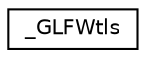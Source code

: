 digraph "Graphical Class Hierarchy"
{
 // LATEX_PDF_SIZE
  edge [fontname="Helvetica",fontsize="10",labelfontname="Helvetica",labelfontsize="10"];
  node [fontname="Helvetica",fontsize="10",shape=record];
  rankdir="LR";
  Node0 [label="_GLFWtls",height=0.2,width=0.4,color="black", fillcolor="white", style="filled",URL="$struct__GLFWtls.html",tooltip=" "];
}
